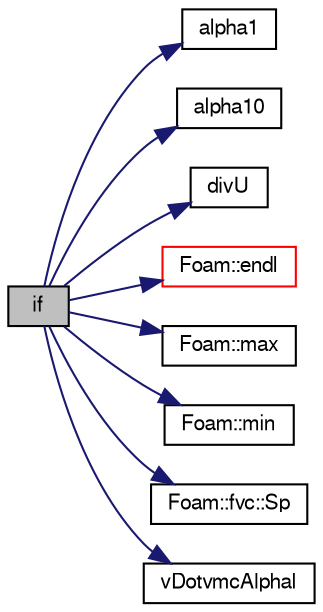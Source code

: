 digraph "if"
{
  bgcolor="transparent";
  edge [fontname="FreeSans",fontsize="10",labelfontname="FreeSans",labelfontsize="10"];
  node [fontname="FreeSans",fontsize="10",shape=record];
  rankdir="LR";
  Node9 [label="if",height=0.2,width=0.4,color="black", fillcolor="grey75", style="filled", fontcolor="black"];
  Node9 -> Node10 [color="midnightblue",fontsize="10",style="solid",fontname="FreeSans"];
  Node10 [label="alpha1",height=0.2,width=0.4,color="black",URL="$a39119.html#aced3d8b3bb357ea9c4de0585cdc824ce"];
  Node9 -> Node11 [color="midnightblue",fontsize="10",style="solid",fontname="FreeSans"];
  Node11 [label="alpha10",height=0.2,width=0.4,color="black",URL="$a38570.html#a195574438f641933c57ed2c3932c0092"];
  Node9 -> Node12 [color="midnightblue",fontsize="10",style="solid",fontname="FreeSans"];
  Node12 [label="divU",height=0.2,width=0.4,color="black",URL="$a38540.html#a09bc63f3dad0c233d722b7374810ad3d"];
  Node9 -> Node13 [color="midnightblue",fontsize="10",style="solid",fontname="FreeSans"];
  Node13 [label="Foam::endl",height=0.2,width=0.4,color="red",URL="$a21124.html#a2db8fe02a0d3909e9351bb4275b23ce4",tooltip="Add newline and flush stream. "];
  Node9 -> Node15 [color="midnightblue",fontsize="10",style="solid",fontname="FreeSans"];
  Node15 [label="Foam::max",height=0.2,width=0.4,color="black",URL="$a21124.html#ac993e906cf2774ae77e666bc24e81733"];
  Node9 -> Node16 [color="midnightblue",fontsize="10",style="solid",fontname="FreeSans"];
  Node16 [label="Foam::min",height=0.2,width=0.4,color="black",URL="$a21124.html#a253e112ad2d56d96230ff39ea7f442dc"];
  Node9 -> Node17 [color="midnightblue",fontsize="10",style="solid",fontname="FreeSans"];
  Node17 [label="Foam::fvc::Sp",height=0.2,width=0.4,color="black",URL="$a21134.html#acb372005d973de14c63c97ba57a82d99"];
  Node9 -> Node18 [color="midnightblue",fontsize="10",style="solid",fontname="FreeSans"];
  Node18 [label="vDotvmcAlphal",height=0.2,width=0.4,color="black",URL="$a38570.html#a912037c8e14ab679993347062ad8c423"];
}
